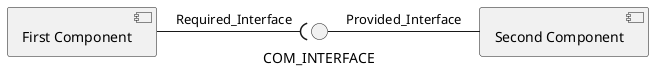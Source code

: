 @startuml ComponentDiagram


component [First Component]

[First Component] -right-( COM_INTERFACE : Required_Interface
[Second Component] -left- COM_INTERFACE : Provided_Interface
@enduml
